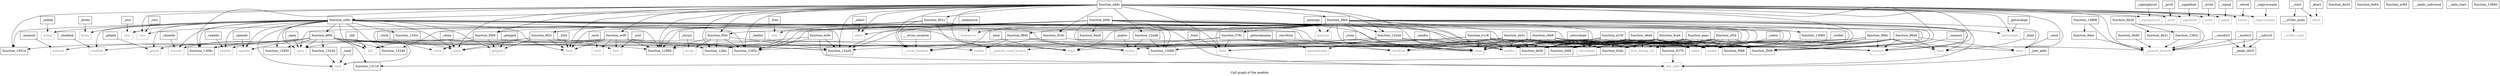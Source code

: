 digraph "Call graph of the module." {
  label="Call graph of the module.";
  node [shape=record];

  Node__realloc [label="{_realloc}"];
  Node__listen [label="{_listen}"];
  Node__getsockname [label="{_getsockname}"];
  Node__fork [label="{_fork}"];
  Node__fcntl [label="{_fcntl}"];
  Node_function_8ec8 [label="{function_8ec8}"];
  Node____uClibc_main [label="{___uClibc_main}"];
  Node__memset [label="{_memset}"];
  Node__getppid [label="{_getppid}"];
  Node_function_1308c [label="{function_1308c}"];
  Node__time [label="{_time}"];
  Node__opendir [label="{_opendir}"];
  Node_function_12ad8 [label="{function_12ad8}"];
  Node_function_8f2c [label="{function_8f2c}"];
  Node_function_be3c [label="{function_be3c}"];
  Node__getsockopt [label="{_getsockopt}"];
  Node__close [label="{_close}"];
  Node____errno_location [label="{___errno_location}"];
  Node_function_8dac [label="{function_8dac}"];
  Node__exit [label="{_exit}"];
  Node_function_901c [label="{function_901c}"];
  Node_function_12a20 [label="{function_12a20}"];
  Node_function_c6b8 [label="{function_c6b8}"];
  Node__atoi [label="{_atoi}"];
  Node_function_9270 [label="{function_9270}"];
  Node_function_cf34 [label="{function_cf34}"];
  Node_function_f508 [label="{function_f508}"];
  Node_function_13118 [label="{function_13118}"];
  Node_function_92dc [label="{function_92dc}"];
  Node_function_8e20 [label="{function_8e20}"];
  Node__free [label="{_free}"];
  Node_function_12fec [label="{function_12fec}"];
  Node_function_13068 [label="{function_13068}"];
  Node_function_12968 [label="{function_12968}"];
  Node_function_d6a8 [label="{function_d6a8}"];
  Node_function_934c [label="{function_934c}"];
  Node__open [label="{_open}"];
  Node_function_ddf4 [label="{function_ddf4}"];
  Node_function_96d4 [label="{function_96d4}"];
  Node_function_f560 [label="{function_f560}"];
  Node_function_13014 [label="{function_13014}"];
  Node_function_8e2c [label="{function_8e2c}"];
  Node_function_99bc [label="{function_99bc}"];
  Node_function_de50 [label="{function_de50}"];
  Node__clock [label="{_clock}"];
  Node_function_f5bc [label="{function_f5bc}"];
  Node_function_df00 [label="{function_df00}"];
  Node_function_9ca4 [label="{function_9ca4}"];
  Node__sigprocmask [label="{_sigprocmask}"];
  Node_function_f688 [label="{function_f688}"];
  Node_function_e49c [label="{function_e49c}"];
  Node_function_a330 [label="{function_a330}"];
  Node_function_f76c [label="{function_f76c}"];
  Node__setsid [label="{_setsid}"];
  Node_function_130b0 [label="{function_130b0}"];
  Node_function_f840 [label="{function_f840}"];
  Node_function_8e84 [label="{function_8e84}"];
  Node_function_ec84 [label="{function_ec84}"];
  Node_function_aaac [label="{function_aaac}"];
  Node_function_f9e4 [label="{function_f9e4}"];
  Node_readdir [color="gray50", fontcolor="gray50", label="{readdir}"];
  Node_function_ec9c [label="{function_ec9c}"];
  Node_function_b1c8 [label="{function_b1c8}"];
  Node__closedir [label="{_closedir}"];
  Node_function_ecf0 [label="{function_ecf0}"];
  Node_function_b68c [label="{function_b68c}"];
  Node_function_1293c [label="{function_1293c}"];
  Node___start [label="{__start}"];
  Node_function_eddc [label="{function_eddc}"];
  Node_function_132a4 [label="{function_132a4}"];
  Node_function_13340 [label="{function_13340}"];
  Node_strcpy [color="gray50", fontcolor="gray50", label="{strcpy}"];
  Node_ioctl [color="gray50", fontcolor="gray50", label="{ioctl}"];
  Node_recv [color="gray50", fontcolor="gray50", label="{recv}"];
  Node_connect [color="gray50", fontcolor="gray50", label="{connect}"];
  Node___udivsi3 [label="{__udivsi3}"];
  Node___aeabi_uidivmod [label="{__aeabi_uidivmod}"];
  Node___umodsi3 [label="{__umodsi3}"];
  Node___modsi3 [label="{__modsi3}"];
  Node_sigemptyset [color="gray50", fontcolor="gray50", label="{sigemptyset}"];
  Node_memmove [color="gray50", fontcolor="gray50", label="{memmove}"];
  Node_getpid [color="gray50", fontcolor="gray50", label="{getpid}"];
  Node_prctl [color="gray50", fontcolor="gray50", label="{prctl}"];
  Node_memcpy [color="gray50", fontcolor="gray50", label="{memcpy}"];
  Node_function_13244 [label="{function_13244}"];
  Node_function_133cc [label="{function_133cc}"];
  Node_function_13450 [label="{function_13450}"];
  Node_socket [color="gray50", fontcolor="gray50", label="{socket}"];
  Node_select [color="gray50", fontcolor="gray50", label="{select}"];
  Node_sigaddset [color="gray50", fontcolor="gray50", label="{sigaddset}"];
  Node_send [color="gray50", fontcolor="gray50", label="{send}"];
  Node_abort [color="gray50", fontcolor="gray50", label="{abort}"];
  Node_calloc [color="gray50", fontcolor="gray50", label="{calloc}"];
  Node_write [color="gray50", fontcolor="gray50", label="{write}"];
  Node_kill [color="gray50", fontcolor="gray50", label="{kill}"];
  Node_bind [color="gray50", fontcolor="gray50", label="{bind}"];
  Node_inet_addr [color="gray50", fontcolor="gray50", label="{inet_addr}"];
  Node_setsockopt [color="gray50", fontcolor="gray50", label="{setsockopt}"];
  Node_signal [color="gray50", fontcolor="gray50", label="{signal}"];
  Node_read [color="gray50", fontcolor="gray50", label="{read}"];
  Node_unlink [color="gray50", fontcolor="gray50", label="{unlink}"];
  Node_sendto [color="gray50", fontcolor="gray50", label="{sendto}"];
  Node_realloc [color="gray50", fontcolor="gray50", label="{realloc}"];
  Node_listen [color="gray50", fontcolor="gray50", label="{listen}"];
  Node_fork [color="gray50", fontcolor="gray50", label="{fork}"];
  Node___uClibc_main [color="gray50", fontcolor="gray50", label="{__uClibc_main}"];
  Node_memset [color="gray50", fontcolor="gray50", label="{memset}"];
  Node_getppid [color="gray50", fontcolor="gray50", label="{getppid}"];
  Node_time [color="gray50", fontcolor="gray50", label="{time}"];
  Node_opendir [color="gray50", fontcolor="gray50", label="{opendir}"];
  Node_getsockopt [color="gray50", fontcolor="gray50", label="{getsockopt}"];
  Node___errno_location [color="gray50", fontcolor="gray50", label="{__errno_location}"];
  Node_exit [color="gray50", fontcolor="gray50", label="{exit}"];
  Node_atoi [color="gray50", fontcolor="gray50", label="{atoi}"];
  Node_open [color="gray50", fontcolor="gray50", label="{open}"];
  Node_clock [color="gray50", fontcolor="gray50", label="{clock}"];
  Node_setsid [color="gray50", fontcolor="gray50", label="{setsid}"];
  Node_closedir [color="gray50", fontcolor="gray50", label="{closedir}"];
  Node_fcntl [color="gray50", fontcolor="gray50", label="{fcntl}"];
  Node_close [color="gray50", fontcolor="gray50", label="{close}"];
  Node_free [color="gray50", fontcolor="gray50", label="{free}"];
  Node_sigprocmask [color="gray50", fontcolor="gray50", label="{sigprocmask}"];
  Node_getsockname [color="gray50", fontcolor="gray50", label="{getsockname}"];
  Node___data_start [label="{__data_start}"];
  Node_llvm_bswap_i32 [color="gray50", fontcolor="gray50", label="{llvm_bswap_i32}"];
  Node___aeabi_ldiv0 [label="{__aeabi_ldiv0}"];
  Node_function_1382c [label="{function_1382c}"];
  Node_function_13860 [label="{function_13860}"];
  Node_function_13868 [label="{function_13868}"];
  Node_readlink [color="gray50", fontcolor="gray50", label="{readlink}"];
  Node_malloc [color="gray50", fontcolor="gray50", label="{malloc}"];
  Node_sleep [color="gray50", fontcolor="gray50", label="{sleep}"];
  Node_recvfrom [color="gray50", fontcolor="gray50", label="{recvfrom}"];
  Node___pseudo_branch [color="gray50", fontcolor="gray50", label="{__pseudo_branch}"];
  Node___pseudo_cond_branch [color="gray50", fontcolor="gray50", label="{__pseudo_cond_branch}"];
  Node_function_8b28 [label="{function_8b28}"];
  Node_function_8b40 [label="{function_8b40}"];
  Node__strcpy [label="{_strcpy}"];
  Node__ioctl [label="{_ioctl}"];
  Node__recv [label="{_recv}"];
  Node__connect [label="{_connect}"];
  Node__sigemptyset [label="{_sigemptyset}"];
  Node__memmove [label="{_memmove}"];
  Node__getpid [label="{_getpid}"];
  Node__prctl [label="{_prctl}"];
  Node__memcpy [label="{_memcpy}"];
  Node__readlink [label="{_readlink}"];
  Node__malloc [label="{_malloc}"];
  Node__sleep [label="{_sleep}"];
  Node__recvfrom [label="{_recvfrom}"];
  Node__socket [label="{_socket}"];
  Node__select [label="{_select}"];
  Node__readdir [label="{_readdir}"];
  Node__sigaddset [label="{_sigaddset}"];
  Node__send [label="{_send}"];
  Node__abort [label="{_abort}"];
  Node__calloc [label="{_calloc}"];
  Node__write [label="{_write}"];
  Node__kill [label="{_kill}"];
  Node__bind [label="{_bind}"];
  Node__inet_addr [label="{_inet_addr}"];
  Node__setsockopt [label="{_setsockopt}"];
  Node__signal [label="{_signal}"];
  Node__read [label="{_read}"];
  Node__unlink [label="{_unlink}"];
  Node__sendto [label="{_sendto}"];
  Node__realloc -> Node_realloc;
  Node__listen -> Node_listen;
  Node__getsockname -> Node_getsockname;
  Node__fork -> Node_fork;
  Node__fcntl -> Node_fcntl;
  Node____uClibc_main -> Node___uClibc_main;
  Node__memset -> Node_memset;
  Node__getppid -> Node_getppid;
  Node__time -> Node_time;
  Node__opendir -> Node_opendir;
  Node_function_12ad8 -> Node_function_13068;
  Node_function_12ad8 -> Node_malloc;
  Node_function_8f2c -> Node_kill;
  Node_function_8f2c -> Node_fork;
  Node_function_8f2c -> Node_getppid;
  Node_function_8f2c -> Node_exit;
  Node_function_8f2c -> Node_sleep;
  Node_function_8f2c -> Node___pseudo_branch;
  Node_function_be3c -> Node_function_f508;
  Node_function_be3c -> Node_function_92dc;
  Node_function_be3c -> Node_function_ddf4;
  Node_function_be3c -> Node_function_de50;
  Node_function_be3c -> Node_function_f688;
  Node_function_be3c -> Node_connect;
  Node_function_be3c -> Node_socket;
  Node_function_be3c -> Node_calloc;
  Node_function_be3c -> Node_setsockopt;
  Node_function_be3c -> Node_sendto;
  Node_function_be3c -> Node_time;
  Node_function_be3c -> Node_fcntl;
  Node_function_be3c -> Node_close;
  Node_function_be3c -> Node_llvm_bswap_i32;
  Node_function_be3c -> Node_malloc;
  Node_function_be3c -> Node_recvfrom;
  Node__getsockopt -> Node_getsockopt;
  Node__close -> Node_close;
  Node____errno_location -> Node___errno_location;
  Node_function_8dac -> Node___pseudo_branch;
  Node__exit -> Node_exit;
  Node_function_901c -> Node_function_8f2c;
  Node_function_901c -> Node_function_13068;
  Node_function_901c -> Node_calloc;
  Node_function_901c -> Node___errno_location;
  Node_function_901c -> Node_free;
  Node_function_901c -> Node___pseudo_cond_branch;
  Node_function_c6b8 -> Node_function_f508;
  Node_function_c6b8 -> Node_function_92dc;
  Node_function_c6b8 -> Node_function_ddf4;
  Node_function_c6b8 -> Node_function_de50;
  Node_function_c6b8 -> Node_function_f688;
  Node_function_c6b8 -> Node_connect;
  Node_function_c6b8 -> Node_socket;
  Node_function_c6b8 -> Node_calloc;
  Node_function_c6b8 -> Node_setsockopt;
  Node_function_c6b8 -> Node_sendto;
  Node_function_c6b8 -> Node_time;
  Node_function_c6b8 -> Node_fcntl;
  Node_function_c6b8 -> Node_close;
  Node_function_c6b8 -> Node_llvm_bswap_i32;
  Node_function_c6b8 -> Node_malloc;
  Node_function_c6b8 -> Node_recvfrom;
  Node__atoi -> Node_atoi;
  Node_function_9270 -> Node_inet_addr;
  Node_function_cf34 -> Node_function_9270;
  Node_function_cf34 -> Node_function_f508;
  Node_function_cf34 -> Node_function_92dc;
  Node_function_cf34 -> Node_function_ddf4;
  Node_function_cf34 -> Node_function_de50;
  Node_function_cf34 -> Node_function_f688;
  Node_function_cf34 -> Node_socket;
  Node_function_cf34 -> Node_calloc;
  Node_function_cf34 -> Node_setsockopt;
  Node_function_cf34 -> Node_sendto;
  Node_function_cf34 -> Node_close;
  Node_function_cf34 -> Node_llvm_bswap_i32;
  Node_function_92dc -> Node_function_13118;
  Node__free -> Node_free;
  Node_function_d6a8 -> Node_function_9270;
  Node_function_d6a8 -> Node_function_f508;
  Node_function_d6a8 -> Node_function_92dc;
  Node_function_d6a8 -> Node_function_ddf4;
  Node_function_d6a8 -> Node_function_de50;
  Node_function_d6a8 -> Node_socket;
  Node_function_d6a8 -> Node_calloc;
  Node_function_d6a8 -> Node_setsockopt;
  Node_function_d6a8 -> Node_sendto;
  Node_function_d6a8 -> Node_close;
  Node_function_d6a8 -> Node_llvm_bswap_i32;
  Node_function_934c -> Node_calloc;
  Node_function_934c -> Node_realloc;
  Node__open -> Node_open;
  Node_function_96d4 -> Node_function_f508;
  Node_function_96d4 -> Node_function_92dc;
  Node_function_96d4 -> Node_function_f688;
  Node_function_96d4 -> Node_connect;
  Node_function_96d4 -> Node_socket;
  Node_function_96d4 -> Node_send;
  Node_function_96d4 -> Node_calloc;
  Node_function_96d4 -> Node_bind;
  Node_function_96d4 -> Node_llvm_bswap_i32;
  Node_function_f560 -> Node_getpid;
  Node_function_f560 -> Node_getppid;
  Node_function_f560 -> Node_time;
  Node_function_f560 -> Node_clock;
  Node_function_99bc -> Node_function_f508;
  Node_function_99bc -> Node_function_92dc;
  Node_function_99bc -> Node_function_f688;
  Node_function_99bc -> Node_connect;
  Node_function_99bc -> Node_socket;
  Node_function_99bc -> Node_send;
  Node_function_99bc -> Node_calloc;
  Node_function_99bc -> Node_bind;
  Node_function_99bc -> Node_llvm_bswap_i32;
  Node__clock -> Node_clock;
  Node_function_f5bc -> Node_function_12a20;
  Node_function_f5bc -> Node_function_12fec;
  Node_function_f5bc -> Node_function_12968;
  Node_function_f5bc -> Node_function_1293c;
  Node_function_f5bc -> Node_strcpy;
  Node_function_df00 -> Node_function_1308c;
  Node_function_df00 -> Node_function_12a20;
  Node_function_df00 -> Node_function_13118;
  Node_function_df00 -> Node_function_12fec;
  Node_function_df00 -> Node_function_12968;
  Node_function_df00 -> Node_function_13014;
  Node_function_df00 -> Node_readdir;
  Node_function_df00 -> Node_function_1293c;
  Node_function_df00 -> Node_function_13340;
  Node_function_df00 -> Node_function_13244;
  Node_function_df00 -> Node_function_13450;
  Node_function_df00 -> Node_kill;
  Node_function_df00 -> Node_memset;
  Node_function_df00 -> Node_opendir;
  Node_function_df00 -> Node_open;
  Node_function_df00 -> Node_closedir;
  Node_function_df00 -> Node_close;
  Node_function_df00 -> Node_readlink;
  Node_function_df00 -> Node_sleep;
  Node_function_9ca4 -> Node_function_f508;
  Node_function_9ca4 -> Node_function_92dc;
  Node_function_9ca4 -> Node_function_ddf4;
  Node_function_9ca4 -> Node_function_de50;
  Node_function_9ca4 -> Node_function_f688;
  Node_function_9ca4 -> Node_socket;
  Node_function_9ca4 -> Node_calloc;
  Node_function_9ca4 -> Node_setsockopt;
  Node_function_9ca4 -> Node_sendto;
  Node_function_9ca4 -> Node_close;
  Node_function_9ca4 -> Node_llvm_bswap_i32;
  Node__sigprocmask -> Node_sigprocmask;
  Node_function_e49c -> Node_function_1308c;
  Node_function_e49c -> Node_function_12a20;
  Node_function_e49c -> Node_function_12968;
  Node_function_e49c -> Node_function_13014;
  Node_function_e49c -> Node_function_df00;
  Node_function_e49c -> Node_readdir;
  Node_function_e49c -> Node_function_1293c;
  Node_function_e49c -> Node_function_13340;
  Node_function_e49c -> Node_getpid;
  Node_function_e49c -> Node_function_133cc;
  Node_function_e49c -> Node_function_13450;
  Node_function_e49c -> Node_socket;
  Node_function_e49c -> Node_kill;
  Node_function_e49c -> Node_bind;
  Node_function_e49c -> Node_read;
  Node_function_e49c -> Node_unlink;
  Node_function_e49c -> Node_listen;
  Node_function_e49c -> Node_fork;
  Node_function_e49c -> Node_getppid;
  Node_function_e49c -> Node_time;
  Node_function_e49c -> Node_opendir;
  Node_function_e49c -> Node_atoi;
  Node_function_e49c -> Node_open;
  Node_function_e49c -> Node_closedir;
  Node_function_e49c -> Node_close;
  Node_function_e49c -> Node_readlink;
  Node_function_e49c -> Node_malloc;
  Node_function_e49c -> Node_sleep;
  Node_function_a330 -> Node_function_f508;
  Node_function_a330 -> Node_function_92dc;
  Node_function_a330 -> Node_function_13068;
  Node_function_a330 -> Node_function_ddf4;
  Node_function_a330 -> Node_function_de50;
  Node_function_a330 -> Node_function_f688;
  Node_function_a330 -> Node_socket;
  Node_function_a330 -> Node_calloc;
  Node_function_a330 -> Node_setsockopt;
  Node_function_a330 -> Node_sendto;
  Node_function_a330 -> Node_close;
  Node_function_a330 -> Node_llvm_bswap_i32;
  Node_function_f76c -> Node_function_1308c;
  Node_function_f76c -> Node_connect;
  Node_function_f76c -> Node_socket;
  Node_function_f76c -> Node_fcntl;
  Node_function_f76c -> Node___pseudo_cond_branch;
  Node__setsid -> Node_setsid;
  Node_function_f840 -> Node_function_12fec;
  Node_function_f840 -> Node_function_13068;
  Node_function_f840 -> Node_realloc;
  Node_function_f840 -> Node_malloc;
  Node_function_aaac -> Node_function_f508;
  Node_function_aaac -> Node_function_92dc;
  Node_function_aaac -> Node_function_ddf4;
  Node_function_aaac -> Node_function_de50;
  Node_function_aaac -> Node_function_f688;
  Node_function_aaac -> Node_socket;
  Node_function_aaac -> Node_calloc;
  Node_function_aaac -> Node_setsockopt;
  Node_function_aaac -> Node_sendto;
  Node_function_aaac -> Node_close;
  Node_function_aaac -> Node_llvm_bswap_i32;
  Node_function_f9e4 -> Node_function_12a20;
  Node_function_f9e4 -> Node_function_f508;
  Node_function_f9e4 -> Node_function_12968;
  Node_function_f9e4 -> Node_function_ddf4;
  Node_function_f9e4 -> Node_function_f560;
  Node_function_f9e4 -> Node_function_de50;
  Node_function_f9e4 -> Node_function_f76c;
  Node_function_f9e4 -> Node_function_130b0;
  Node_function_f9e4 -> Node_function_f840;
  Node_function_f9e4 -> Node_function_1293c;
  Node_function_f9e4 -> Node_function_132a4;
  Node_function_f9e4 -> Node_recv;
  Node_function_f9e4 -> Node_connect;
  Node_function_f9e4 -> Node_memmove;
  Node_function_f9e4 -> Node_memcpy;
  Node_function_f9e4 -> Node_socket;
  Node_function_f9e4 -> Node_select;
  Node_function_f9e4 -> Node_send;
  Node_function_f9e4 -> Node_calloc;
  Node_function_f9e4 -> Node_inet_addr;
  Node_function_f9e4 -> Node_setsockopt;
  Node_function_f9e4 -> Node_sendto;
  Node_function_f9e4 -> Node_fork;
  Node_function_f9e4 -> Node_time;
  Node_function_f9e4 -> Node_getsockopt;
  Node_function_f9e4 -> Node___errno_location;
  Node_function_f9e4 -> Node_fcntl;
  Node_function_f9e4 -> Node_close;
  Node_function_f9e4 -> Node_recvfrom;
  Node_function_ec9c -> Node_function_12a20;
  Node_function_ec9c -> Node_function_12968;
  Node_function_ec9c -> Node_function_1293c;
  Node_function_ec9c -> Node_inet_addr;
  Node_function_b1c8 -> Node_function_12a20;
  Node_function_b1c8 -> Node_function_f508;
  Node_function_b1c8 -> Node_function_92dc;
  Node_function_b1c8 -> Node_function_13068;
  Node_function_b1c8 -> Node_function_ddf4;
  Node_function_b1c8 -> Node_function_de50;
  Node_function_b1c8 -> Node_function_1293c;
  Node_function_b1c8 -> Node_socket;
  Node_function_b1c8 -> Node_calloc;
  Node_function_b1c8 -> Node_setsockopt;
  Node_function_b1c8 -> Node_sendto;
  Node_function_b1c8 -> Node_close;
  Node_function_b1c8 -> Node_llvm_bswap_i32;
  Node__closedir -> Node_closedir;
  Node_function_ecf0 -> Node_function_12a20;
  Node_function_ecf0 -> Node_function_12968;
  Node_function_ecf0 -> Node_function_1293c;
  Node_function_ecf0 -> Node_ioctl;
  Node_function_ecf0 -> Node_fork;
  Node_function_ecf0 -> Node_exit;
  Node_function_ecf0 -> Node_open;
  Node_function_ecf0 -> Node_sleep;
  Node_function_b68c -> Node_function_8ec8;
  Node_function_b68c -> Node_function_12a20;
  Node_function_b68c -> Node_function_f508;
  Node_function_b68c -> Node_function_92dc;
  Node_function_b68c -> Node_function_12fec;
  Node_function_b68c -> Node_function_13068;
  Node_function_b68c -> Node_function_12968;
  Node_function_b68c -> Node_function_ddf4;
  Node_function_b68c -> Node_function_de50;
  Node_function_b68c -> Node_function_f5bc;
  Node_function_b68c -> Node_function_1293c;
  Node_function_b68c -> Node_function_13340;
  Node_function_b68c -> Node_socket;
  Node_function_b68c -> Node_calloc;
  Node_function_b68c -> Node_inet_addr;
  Node_function_b68c -> Node_setsockopt;
  Node_function_b68c -> Node_read;
  Node_function_b68c -> Node_sendto;
  Node_function_b68c -> Node_open;
  Node_function_b68c -> Node_close;
  Node___start -> Node____uClibc_main;
  Node___start -> Node_abort;
  Node_function_eddc -> Node_function_1308c;
  Node_function_eddc -> Node_function_12ad8;
  Node_function_eddc -> Node_function_901c;
  Node_function_eddc -> Node_function_12a20;
  Node_function_eddc -> Node_function_f508;
  Node_function_eddc -> Node_function_12fec;
  Node_function_eddc -> Node_function_12968;
  Node_function_eddc -> Node_function_934c;
  Node_function_eddc -> Node_function_f560;
  Node_function_eddc -> Node_function_13014;
  Node_function_eddc -> Node_function_f5bc;
  Node_function_eddc -> Node_function_e49c;
  Node_function_eddc -> Node_function_f9e4;
  Node_function_eddc -> Node_function_ecf0;
  Node_function_eddc -> Node_function_1293c;
  Node_function_eddc -> Node_function_132a4;
  Node_function_eddc -> Node_recv;
  Node_function_eddc -> Node_connect;
  Node_function_eddc -> Node_sigemptyset;
  Node_function_eddc -> Node_prctl;
  Node_function_eddc -> Node_socket;
  Node_function_eddc -> Node_select;
  Node_function_eddc -> Node_sigaddset;
  Node_function_eddc -> Node_send;
  Node_function_eddc -> Node_write;
  Node_function_eddc -> Node_signal;
  Node_function_eddc -> Node_fork;
  Node_function_eddc -> Node_getsockopt;
  Node_function_eddc -> Node___errno_location;
  Node_function_eddc -> Node_setsid;
  Node_function_eddc -> Node_fcntl;
  Node_function_eddc -> Node_close;
  Node_function_eddc -> Node_sigprocmask;
  Node_function_eddc -> Node_sleep;
  Node_function_eddc -> Node___pseudo_branch;
  Node_function_eddc -> Node___pseudo_cond_branch;
  Node_function_132a4 -> Node_connect;
  Node_function_132a4 -> Node_socket;
  Node_function_132a4 -> Node___errno_location;
  Node_function_132a4 -> Node_close;
  Node_function_132a4 -> Node_getsockname;
  Node___udivsi3 -> Node___aeabi_ldiv0;
  Node___udivsi3 -> Node___pseudo_branch;
  Node___umodsi3 -> Node___aeabi_ldiv0;
  Node___umodsi3 -> Node___pseudo_branch;
  Node___modsi3 -> Node___aeabi_ldiv0;
  Node___modsi3 -> Node___pseudo_branch;
  Node_function_13244 -> Node_read;
  Node_function_1382c -> Node___pseudo_branch;
  Node_function_13868 -> Node_function_8dac;
  Node_function_13868 -> Node___pseudo_branch;
  Node_function_8b28 -> Node_function_8e2c;
  Node_function_8b28 -> Node_function_1382c;
  Node_function_8b28 -> Node___pseudo_branch;
  Node_function_8b40 -> Node___pseudo_branch;
  Node__strcpy -> Node_strcpy;
  Node__ioctl -> Node_ioctl;
  Node__recv -> Node_recv;
  Node__connect -> Node_connect;
  Node__sigemptyset -> Node_sigemptyset;
  Node__memmove -> Node_memmove;
  Node__getpid -> Node_getpid;
  Node__prctl -> Node_prctl;
  Node__memcpy -> Node_memcpy;
  Node__readlink -> Node_readlink;
  Node__malloc -> Node_malloc;
  Node__sleep -> Node_sleep;
  Node__recvfrom -> Node_recvfrom;
  Node__socket -> Node_socket;
  Node__select -> Node_select;
  Node__readdir -> Node_readdir;
  Node__sigaddset -> Node_sigaddset;
  Node__send -> Node_send;
  Node__abort -> Node_abort;
  Node__calloc -> Node_calloc;
  Node__write -> Node_write;
  Node__kill -> Node_kill;
  Node__bind -> Node_bind;
  Node__inet_addr -> Node_inet_addr;
  Node__setsockopt -> Node_setsockopt;
  Node__signal -> Node_signal;
  Node__read -> Node_read;
  Node__unlink -> Node_unlink;
  Node__sendto -> Node_sendto;
}

